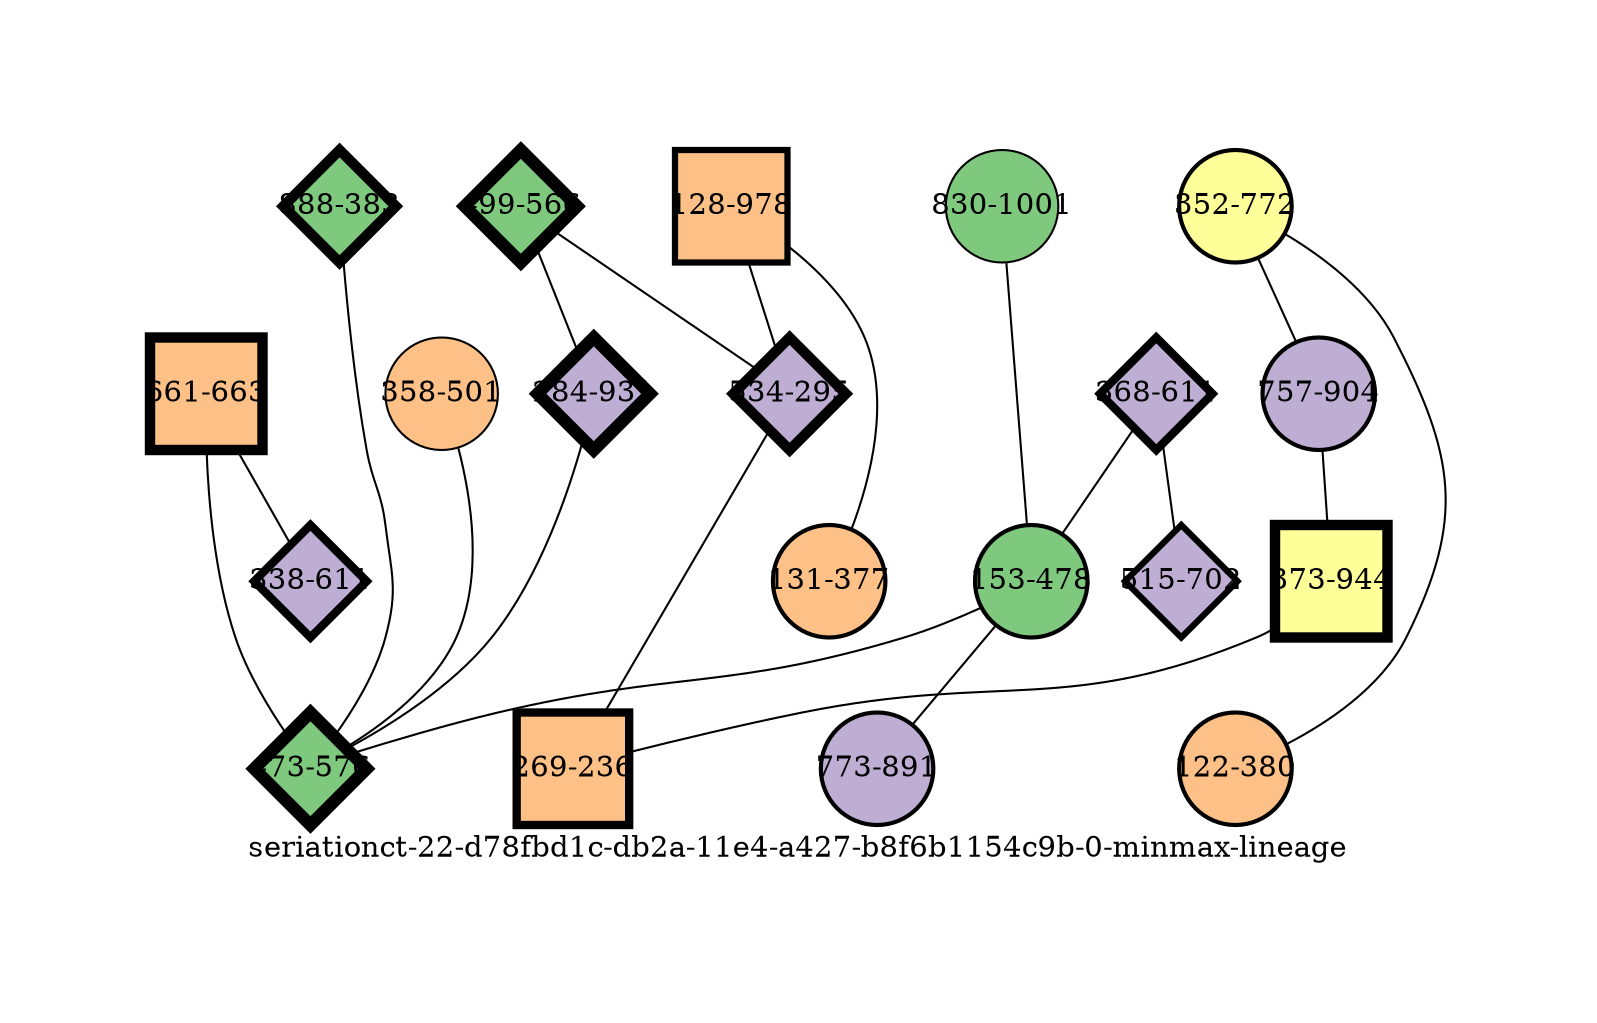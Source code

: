 strict graph "seriationct-22-d78fbd1c-db2a-11e4-a427-b8f6b1154c9b-0-minmax-lineage" {
labelloc=b;
ratio=auto;
pad="1.0";
label="seriationct-22-d78fbd1c-db2a-11e4-a427-b8f6b1154c9b-0-minmax-lineage";
node [width="0.75", style=filled, fixedsize=true, height="0.75", shape=circle, label=""];
0 [xCoordinate="663.0", appears_in_slice=5, yCoordinate="661.0", colorscheme=accent6, lineage_id=1, short_label="661-663", label="661-663", shape=square, cluster_id=2, fillcolor=3, size="500.0", id=0, penwidth="5.0"];
1 [xCoordinate="978.0", appears_in_slice=3, yCoordinate="128.0", colorscheme=accent6, lineage_id=1, short_label="128-978", label="128-978", shape=square, cluster_id=2, fillcolor=3, size="500.0", id=1, penwidth="3.0"];
2 [xCoordinate="772.0", appears_in_slice=2, yCoordinate="352.0", colorscheme=accent6, lineage_id=0, short_label="352-772", label="352-772", shape=circle, cluster_id=3, fillcolor=4, size="500.0", id=2, penwidth="2.0"];
3 [xCoordinate="1001.0", appears_in_slice=1, yCoordinate="830.0", colorscheme=accent6, lineage_id=0, short_label="830-1001", label="830-1001", shape=circle, cluster_id=0, fillcolor=1, size="500.0", id=3, penwidth="1.0"];
4 [xCoordinate="611.0", appears_in_slice=4, yCoordinate="368.0", colorscheme=accent6, lineage_id=2, short_label="368-611", label="368-611", shape=diamond, cluster_id=1, fillcolor=2, size="500.0", id=4, penwidth="4.0"];
5 [xCoordinate="611.0", appears_in_slice=4, yCoordinate="338.0", colorscheme=accent6, lineage_id=2, short_label="338-611", label="338-611", shape=diamond, cluster_id=1, fillcolor=2, size="500.0", id=7, penwidth="4.0"];
6 [xCoordinate="377.0", appears_in_slice=2, yCoordinate="131.0", colorscheme=accent6, lineage_id=0, short_label="131-377", label="131-377", shape=circle, cluster_id=2, fillcolor=3, size="500.0", id=6, penwidth="2.0"];
7 [xCoordinate="702.0", appears_in_slice=3, yCoordinate="515.0", colorscheme=accent6, lineage_id=2, short_label="515-702", label="515-702", shape=diamond, cluster_id=1, fillcolor=2, size="500.0", id=8, penwidth="3.0"];
8 [xCoordinate="566.0", appears_in_slice=6, yCoordinate="499.0", colorscheme=accent6, lineage_id=2, short_label="499-566", label="499-566", shape=diamond, cluster_id=0, fillcolor=1, size="500.0", id=9, penwidth="6.0"];
9 [xCoordinate="295.0", appears_in_slice=5, yCoordinate="534.0", colorscheme=accent6, lineage_id=2, short_label="534-295", label="534-295", shape=diamond, cluster_id=1, fillcolor=2, size="500.0", id=10, penwidth="5.0"];
10 [xCoordinate="904.0", appears_in_slice=2, yCoordinate="757.0", colorscheme=accent6, lineage_id=0, short_label="757-904", label="757-904", shape=circle, cluster_id=1, fillcolor=2, size="500.0", id=12, penwidth="2.0"];
11 [xCoordinate="944.0", appears_in_slice=5, yCoordinate="373.0", colorscheme=accent6, lineage_id=1, short_label="373-944", label="373-944", shape=square, cluster_id=3, fillcolor=4, size="500.0", id=11, penwidth="5.0"];
12 [xCoordinate="501.0", appears_in_slice=1, yCoordinate="358.0", colorscheme=accent6, lineage_id=0, short_label="358-501", label="358-501", shape=circle, cluster_id=2, fillcolor=3, size="500.0", id=14, penwidth="1.0"];
13 [xCoordinate="931.0", appears_in_slice=6, yCoordinate="284.0", colorscheme=accent6, lineage_id=2, short_label="284-931", label="284-931", shape=diamond, cluster_id=1, fillcolor=2, size="500.0", id=5, penwidth="6.0"];
14 [xCoordinate="383.0", appears_in_slice=5, yCoordinate="888.0", colorscheme=accent6, lineage_id=2, short_label="888-383", label="888-383", shape=diamond, cluster_id=0, fillcolor=1, size="500.0", id=15, penwidth="5.0"];
15 [xCoordinate="478.0", appears_in_slice=2, yCoordinate="153.0", colorscheme=accent6, lineage_id=0, short_label="153-478", label="153-478", shape=circle, cluster_id=0, fillcolor=1, size="500.0", id=16, penwidth="2.0"];
16 [xCoordinate="236.0", appears_in_slice=4, yCoordinate="269.0", colorscheme=accent6, lineage_id=1, short_label="269-236", label="269-236", shape=square, cluster_id=2, fillcolor=3, size="500.0", id=13, penwidth="4.0"];
17 [xCoordinate="380.0", appears_in_slice=2, yCoordinate="122.0", colorscheme=accent6, lineage_id=0, short_label="122-380", label="122-380", shape=circle, cluster_id=2, fillcolor=3, size="500.0", id=17, penwidth="2.0"];
18 [xCoordinate="576.0", appears_in_slice=6, yCoordinate="473.0", colorscheme=accent6, lineage_id=2, short_label="473-576", label="473-576", shape=diamond, cluster_id=0, fillcolor=1, size="500.0", id=18, penwidth="6.0"];
19 [xCoordinate="891.0", appears_in_slice=2, yCoordinate="773.0", colorscheme=accent6, lineage_id=0, short_label="773-891", label="773-891", shape=circle, cluster_id=1, fillcolor=2, size="500.0", id=19, penwidth="2.0"];
0 -- 18  [inverseweight="1.77149099843", weight="0.564496235594"];
0 -- 5  [inverseweight="1.82857224061", weight="0.546874757143"];
1 -- 9  [inverseweight="3.53394398879", weight="0.28296996307"];
1 -- 6  [inverseweight="8.54732074939", weight="0.116995726418"];
2 -- 17  [inverseweight="31.1286403182", weight="0.0321247568084"];
2 -- 10  [inverseweight="26.5747001726", weight="0.0376297754445"];
3 -- 15  [inverseweight="1.05286259243", weight="0.94979155608"];
4 -- 7  [inverseweight="1.89576270103", weight="0.527492180037"];
4 -- 15  [inverseweight="2.50338184979", weight="0.399459635007"];
8 -- 9  [inverseweight="3.6385052714", weight="0.274838134181"];
8 -- 13  [inverseweight="3.04031430205", weight="0.328913362453"];
9 -- 16  [inverseweight="4.75092889741", weight="0.210485153871"];
10 -- 11  [inverseweight="15.875015875", weight="0.0629920629921"];
11 -- 16  [inverseweight="11.048543456", weight="0.0905096679919"];
12 -- 18  [inverseweight="1.35323077075", weight="0.73897225929"];
13 -- 18  [inverseweight="2.82184298086", weight="0.354378328909"];
14 -- 18  [inverseweight="1.89298900959", weight="0.528265084972"];
15 -- 19  [inverseweight="2.83925969027", weight="0.352204486059"];
15 -- 18  [inverseweight="2.68530167971", weight="0.372397636942"];
}
